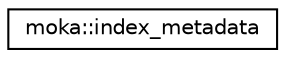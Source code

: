 digraph "Graphical Class Hierarchy"
{
 // LATEX_PDF_SIZE
  edge [fontname="Helvetica",fontsize="10",labelfontname="Helvetica",labelfontsize="10"];
  node [fontname="Helvetica",fontsize="10",shape=record];
  rankdir="LR";
  Node0 [label="moka::index_metadata",height=0.2,width=0.4,color="black", fillcolor="white", style="filled",URL="$structmoka_1_1index__metadata.html",tooltip="Contains data that describes the size, use and layout of an index buffer."];
}
